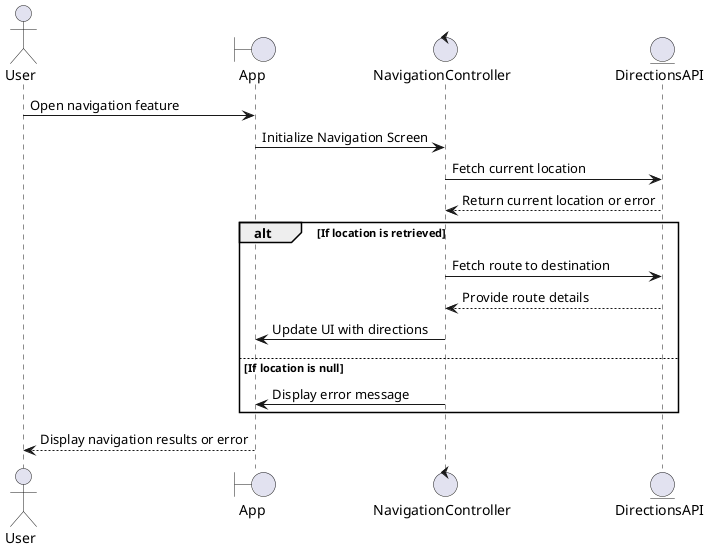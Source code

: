 @startuml

!pragma teoz true

actor User
boundary App
control NavigationController
entity DirectionsAPI

User -> App : Open navigation feature
App -> NavigationController : Initialize Navigation Screen
NavigationController -> DirectionsAPI : Fetch current location
DirectionsAPI --> NavigationController : Return current location or error

alt If location is retrieved
    NavigationController -> DirectionsAPI : Fetch route to destination
    DirectionsAPI --> NavigationController : Provide route details
    NavigationController -> App : Update UI with directions
else If location is null
    NavigationController -> App : Display error message
end

App --> User : Display navigation results or error

@enduml


@startuml

!pragma teoz true

actor User
boundary App
control SearchController
entity PlacesAPI

group User triggers search
    User -> App : Enter midpoint details
    App -> SearchController : Validate and process search request
end
group Fetching nearby places
    SearchController -> PlacesAPI : Query for nearby places
    PlacesAPI --> SearchController : Return list of places
end

group Display results
    SearchController -> App : Update UI with results
    App --> User : Display search results
end

@enduml